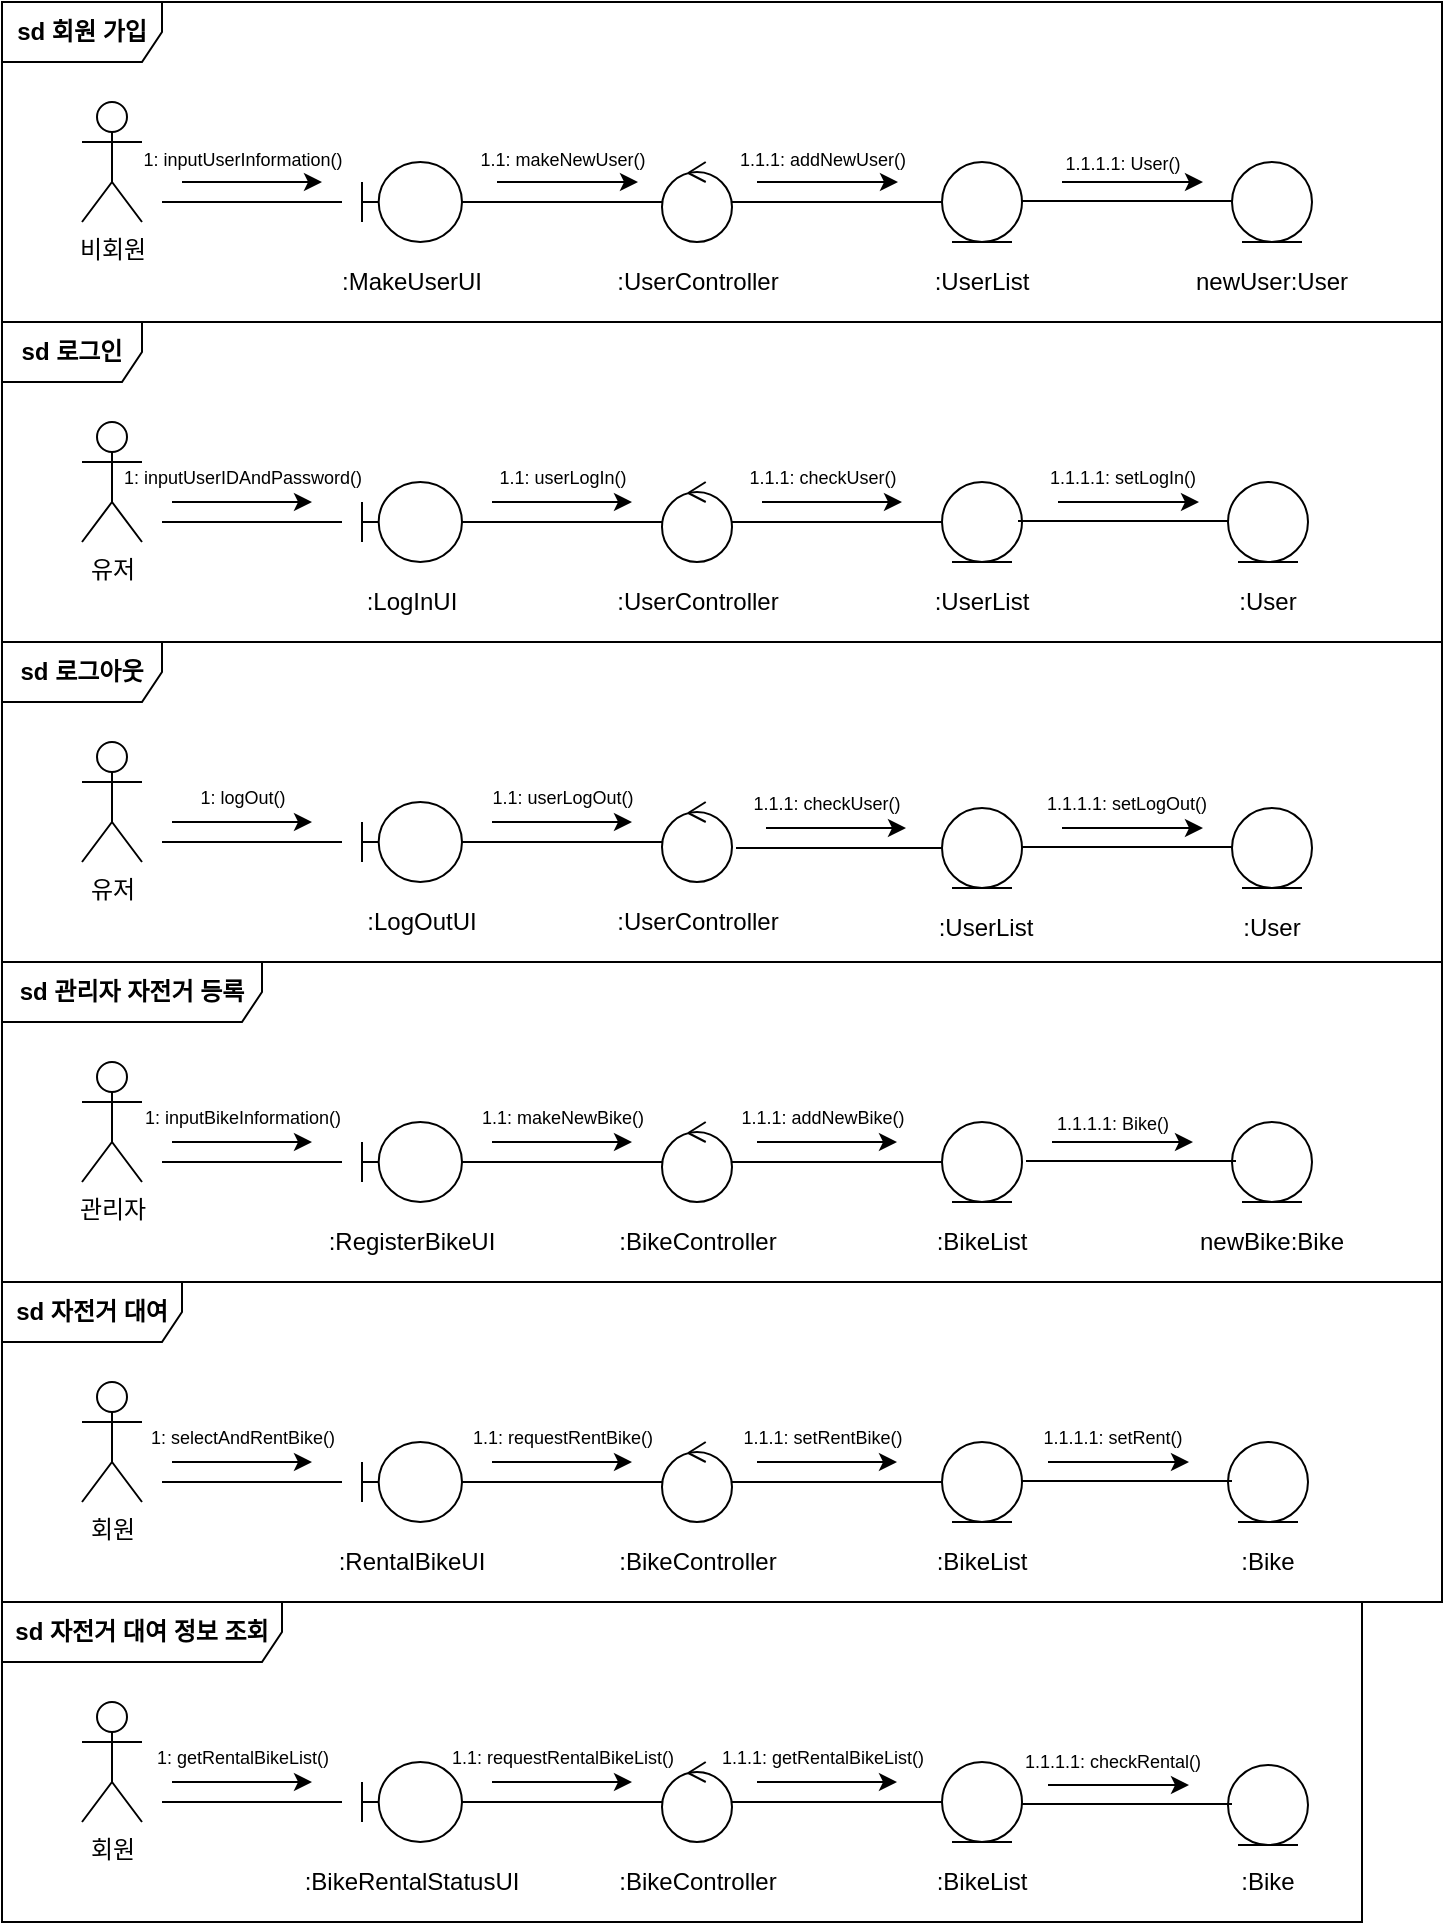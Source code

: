 <mxfile version="27.0.6">
  <diagram name="페이지-1" id="LpcLOc-bHB498l8kdQqJ">
    <mxGraphModel dx="1306" dy="773" grid="1" gridSize="10" guides="1" tooltips="1" connect="1" arrows="1" fold="1" page="1" pageScale="1" pageWidth="827" pageHeight="1169" math="0" shadow="0">
      <root>
        <mxCell id="0" />
        <mxCell id="1" parent="0" />
        <mxCell id="1dg3niT85zZYfEjJVxOW-2" value="비회원" style="shape=umlActor;verticalLabelPosition=bottom;verticalAlign=top;html=1;" parent="1" vertex="1">
          <mxGeometry x="40" y="50" width="30" height="60" as="geometry" />
        </mxCell>
        <mxCell id="1dg3niT85zZYfEjJVxOW-20" style="edgeStyle=orthogonalEdgeStyle;rounded=0;orthogonalLoop=1;jettySize=auto;html=1;endArrow=none;startFill=0;" parent="1" source="1dg3niT85zZYfEjJVxOW-9" target="1dg3niT85zZYfEjJVxOW-10" edge="1">
          <mxGeometry relative="1" as="geometry" />
        </mxCell>
        <mxCell id="1dg3niT85zZYfEjJVxOW-9" value="" style="shape=umlBoundary;whiteSpace=wrap;html=1;" parent="1" vertex="1">
          <mxGeometry x="180" y="80" width="50" height="40" as="geometry" />
        </mxCell>
        <mxCell id="1dg3niT85zZYfEjJVxOW-22" style="edgeStyle=orthogonalEdgeStyle;rounded=0;orthogonalLoop=1;jettySize=auto;html=1;entryX=0;entryY=0.5;entryDx=0;entryDy=0;endArrow=none;startFill=0;" parent="1" source="1dg3niT85zZYfEjJVxOW-10" target="1dg3niT85zZYfEjJVxOW-11" edge="1">
          <mxGeometry relative="1" as="geometry" />
        </mxCell>
        <mxCell id="1dg3niT85zZYfEjJVxOW-10" value="" style="ellipse;shape=umlControl;whiteSpace=wrap;html=1;" parent="1" vertex="1">
          <mxGeometry x="330" y="80" width="35" height="40" as="geometry" />
        </mxCell>
        <mxCell id="1dg3niT85zZYfEjJVxOW-11" value="" style="ellipse;shape=umlEntity;whiteSpace=wrap;html=1;" parent="1" vertex="1">
          <mxGeometry x="470" y="80" width="40" height="40" as="geometry" />
        </mxCell>
        <mxCell id="1dg3niT85zZYfEjJVxOW-12" value=":MakeUserUI" style="text;html=1;align=center;verticalAlign=middle;whiteSpace=wrap;rounded=0;" parent="1" vertex="1">
          <mxGeometry x="175" y="130" width="60" height="20" as="geometry" />
        </mxCell>
        <mxCell id="1dg3niT85zZYfEjJVxOW-15" value=":UserController" style="text;html=1;align=center;verticalAlign=middle;whiteSpace=wrap;rounded=0;" parent="1" vertex="1">
          <mxGeometry x="317.5" y="130" width="60" height="20" as="geometry" />
        </mxCell>
        <mxCell id="1dg3niT85zZYfEjJVxOW-16" value=":UserList" style="text;html=1;align=center;verticalAlign=middle;whiteSpace=wrap;rounded=0;" parent="1" vertex="1">
          <mxGeometry x="460" y="130" width="60" height="20" as="geometry" />
        </mxCell>
        <mxCell id="1dg3niT85zZYfEjJVxOW-24" value="" style="endArrow=none;html=1;rounded=0;" parent="1" edge="1">
          <mxGeometry width="50" height="50" relative="1" as="geometry">
            <mxPoint x="170" y="100" as="sourcePoint" />
            <mxPoint x="80" y="100" as="targetPoint" />
          </mxGeometry>
        </mxCell>
        <mxCell id="1dg3niT85zZYfEjJVxOW-30" value="" style="endArrow=classic;html=1;rounded=0;" parent="1" edge="1">
          <mxGeometry width="50" height="50" relative="1" as="geometry">
            <mxPoint x="90" y="90" as="sourcePoint" />
            <mxPoint x="160" y="90" as="targetPoint" />
          </mxGeometry>
        </mxCell>
        <mxCell id="1dg3niT85zZYfEjJVxOW-32" value="&lt;font style=&quot;font-size: 9px;&quot;&gt;1: inputUserInformation()&lt;/font&gt;" style="edgeLabel;html=1;align=center;verticalAlign=middle;resizable=0;points=[];" parent="1" vertex="1" connectable="0">
          <mxGeometry x="120" y="78" as="geometry" />
        </mxCell>
        <mxCell id="1dg3niT85zZYfEjJVxOW-34" value="" style="endArrow=classic;html=1;rounded=0;" parent="1" edge="1">
          <mxGeometry width="50" height="50" relative="1" as="geometry">
            <mxPoint x="247.5" y="90" as="sourcePoint" />
            <mxPoint x="318" y="90" as="targetPoint" />
          </mxGeometry>
        </mxCell>
        <mxCell id="1dg3niT85zZYfEjJVxOW-35" value="&lt;font style=&quot;font-size: 9px;&quot;&gt;1.1: makeNewUser()&lt;/font&gt;" style="edgeLabel;html=1;align=center;verticalAlign=middle;resizable=0;points=[];" parent="1" vertex="1" connectable="0">
          <mxGeometry x="280" y="78" as="geometry" />
        </mxCell>
        <mxCell id="1dg3niT85zZYfEjJVxOW-36" value="" style="endArrow=classic;html=1;rounded=0;" parent="1" edge="1">
          <mxGeometry width="50" height="50" relative="1" as="geometry">
            <mxPoint x="377.5" y="90" as="sourcePoint" />
            <mxPoint x="448" y="90" as="targetPoint" />
          </mxGeometry>
        </mxCell>
        <mxCell id="1dg3niT85zZYfEjJVxOW-37" value="&lt;font style=&quot;font-size: 9px;&quot;&gt;1.1.1: addNewUser()&lt;/font&gt;" style="edgeLabel;html=1;align=center;verticalAlign=middle;resizable=0;points=[];" parent="1" vertex="1" connectable="0">
          <mxGeometry x="410" y="78" as="geometry" />
        </mxCell>
        <mxCell id="1dg3niT85zZYfEjJVxOW-39" value="&lt;b&gt;sd 회원 가입&lt;/b&gt;" style="shape=umlFrame;whiteSpace=wrap;html=1;pointerEvents=0;width=80;height=30;" parent="1" vertex="1">
          <mxGeometry width="720" height="160" as="geometry" />
        </mxCell>
        <mxCell id="1dg3niT85zZYfEjJVxOW-40" value="유저" style="shape=umlActor;verticalLabelPosition=bottom;verticalAlign=top;html=1;" parent="1" vertex="1">
          <mxGeometry x="40" y="210" width="30" height="60" as="geometry" />
        </mxCell>
        <mxCell id="1dg3niT85zZYfEjJVxOW-41" style="edgeStyle=orthogonalEdgeStyle;rounded=0;orthogonalLoop=1;jettySize=auto;html=1;endArrow=none;startFill=0;" parent="1" source="1dg3niT85zZYfEjJVxOW-42" target="1dg3niT85zZYfEjJVxOW-44" edge="1">
          <mxGeometry relative="1" as="geometry" />
        </mxCell>
        <mxCell id="1dg3niT85zZYfEjJVxOW-42" value="" style="shape=umlBoundary;whiteSpace=wrap;html=1;" parent="1" vertex="1">
          <mxGeometry x="180" y="240" width="50" height="40" as="geometry" />
        </mxCell>
        <mxCell id="1dg3niT85zZYfEjJVxOW-43" style="edgeStyle=orthogonalEdgeStyle;rounded=0;orthogonalLoop=1;jettySize=auto;html=1;entryX=0;entryY=0.5;entryDx=0;entryDy=0;endArrow=none;startFill=0;" parent="1" source="1dg3niT85zZYfEjJVxOW-44" target="1dg3niT85zZYfEjJVxOW-45" edge="1">
          <mxGeometry relative="1" as="geometry" />
        </mxCell>
        <mxCell id="1dg3niT85zZYfEjJVxOW-44" value="" style="ellipse;shape=umlControl;whiteSpace=wrap;html=1;" parent="1" vertex="1">
          <mxGeometry x="330" y="240" width="35" height="40" as="geometry" />
        </mxCell>
        <mxCell id="1dg3niT85zZYfEjJVxOW-45" value="" style="ellipse;shape=umlEntity;whiteSpace=wrap;html=1;" parent="1" vertex="1">
          <mxGeometry x="470" y="240" width="40" height="40" as="geometry" />
        </mxCell>
        <mxCell id="1dg3niT85zZYfEjJVxOW-46" value="" style="endArrow=none;html=1;rounded=0;" parent="1" edge="1">
          <mxGeometry width="50" height="50" relative="1" as="geometry">
            <mxPoint x="170" y="260" as="sourcePoint" />
            <mxPoint x="80" y="260" as="targetPoint" />
          </mxGeometry>
        </mxCell>
        <mxCell id="1dg3niT85zZYfEjJVxOW-47" value=":LogInUI" style="text;html=1;align=center;verticalAlign=middle;whiteSpace=wrap;rounded=0;" parent="1" vertex="1">
          <mxGeometry x="175" y="290" width="60" height="20" as="geometry" />
        </mxCell>
        <mxCell id="1dg3niT85zZYfEjJVxOW-48" value=":UserController" style="text;html=1;align=center;verticalAlign=middle;whiteSpace=wrap;rounded=0;" parent="1" vertex="1">
          <mxGeometry x="317.5" y="290" width="60" height="20" as="geometry" />
        </mxCell>
        <mxCell id="1dg3niT85zZYfEjJVxOW-49" value=":UserList" style="text;html=1;align=center;verticalAlign=middle;whiteSpace=wrap;rounded=0;" parent="1" vertex="1">
          <mxGeometry x="460" y="290" width="60" height="20" as="geometry" />
        </mxCell>
        <mxCell id="1dg3niT85zZYfEjJVxOW-50" value="" style="endArrow=classic;html=1;rounded=0;" parent="1" edge="1">
          <mxGeometry width="50" height="50" relative="1" as="geometry">
            <mxPoint x="85" y="250" as="sourcePoint" />
            <mxPoint x="155" y="250" as="targetPoint" />
          </mxGeometry>
        </mxCell>
        <mxCell id="1dg3niT85zZYfEjJVxOW-51" value="&lt;font style=&quot;font-size: 9px;&quot;&gt;1: inputUserIDAndPassword()&lt;/font&gt;" style="edgeLabel;html=1;align=center;verticalAlign=middle;resizable=0;points=[];" parent="1" vertex="1" connectable="0">
          <mxGeometry x="120" y="237" as="geometry" />
        </mxCell>
        <mxCell id="1dg3niT85zZYfEjJVxOW-52" value="" style="endArrow=classic;html=1;rounded=0;" parent="1" edge="1">
          <mxGeometry width="50" height="50" relative="1" as="geometry">
            <mxPoint x="245" y="250" as="sourcePoint" />
            <mxPoint x="315" y="250" as="targetPoint" />
          </mxGeometry>
        </mxCell>
        <mxCell id="1dg3niT85zZYfEjJVxOW-53" value="&lt;font style=&quot;font-size: 9px;&quot;&gt;1.1: userLogIn()&lt;/font&gt;" style="edgeLabel;html=1;align=center;verticalAlign=middle;resizable=0;points=[];" parent="1" vertex="1" connectable="0">
          <mxGeometry x="280" y="237" as="geometry" />
        </mxCell>
        <mxCell id="1dg3niT85zZYfEjJVxOW-54" value="" style="endArrow=classic;html=1;rounded=0;" parent="1" edge="1">
          <mxGeometry width="50" height="50" relative="1" as="geometry">
            <mxPoint x="380" y="250" as="sourcePoint" />
            <mxPoint x="450" y="250" as="targetPoint" />
          </mxGeometry>
        </mxCell>
        <mxCell id="1dg3niT85zZYfEjJVxOW-55" value="&lt;font style=&quot;font-size: 9px;&quot;&gt;1.1.1: checkUser()&lt;/font&gt;" style="edgeLabel;html=1;align=center;verticalAlign=middle;resizable=0;points=[];" parent="1" vertex="1" connectable="0">
          <mxGeometry x="410" y="237" as="geometry" />
        </mxCell>
        <mxCell id="1dg3niT85zZYfEjJVxOW-56" value="&lt;b&gt;sd 로그인&lt;/b&gt;" style="shape=umlFrame;whiteSpace=wrap;html=1;pointerEvents=0;width=70;height=30;" parent="1" vertex="1">
          <mxGeometry y="160" width="720" height="160" as="geometry" />
        </mxCell>
        <mxCell id="1dg3niT85zZYfEjJVxOW-57" value="유저" style="shape=umlActor;verticalLabelPosition=bottom;verticalAlign=top;html=1;" parent="1" vertex="1">
          <mxGeometry x="40" y="370" width="30" height="60" as="geometry" />
        </mxCell>
        <mxCell id="1dg3niT85zZYfEjJVxOW-58" style="edgeStyle=orthogonalEdgeStyle;rounded=0;orthogonalLoop=1;jettySize=auto;html=1;endArrow=none;startFill=0;" parent="1" source="1dg3niT85zZYfEjJVxOW-59" target="1dg3niT85zZYfEjJVxOW-61" edge="1">
          <mxGeometry relative="1" as="geometry" />
        </mxCell>
        <mxCell id="1dg3niT85zZYfEjJVxOW-59" value="" style="shape=umlBoundary;whiteSpace=wrap;html=1;" parent="1" vertex="1">
          <mxGeometry x="180" y="400" width="50" height="40" as="geometry" />
        </mxCell>
        <mxCell id="1dg3niT85zZYfEjJVxOW-61" value="" style="ellipse;shape=umlControl;whiteSpace=wrap;html=1;" parent="1" vertex="1">
          <mxGeometry x="330" y="400" width="35" height="40" as="geometry" />
        </mxCell>
        <mxCell id="1dg3niT85zZYfEjJVxOW-63" value="" style="endArrow=none;html=1;rounded=0;" parent="1" edge="1">
          <mxGeometry width="50" height="50" relative="1" as="geometry">
            <mxPoint x="170" y="420" as="sourcePoint" />
            <mxPoint x="80" y="420" as="targetPoint" />
          </mxGeometry>
        </mxCell>
        <mxCell id="1dg3niT85zZYfEjJVxOW-64" value="" style="endArrow=classic;html=1;rounded=0;" parent="1" edge="1">
          <mxGeometry width="50" height="50" relative="1" as="geometry">
            <mxPoint x="85" y="410" as="sourcePoint" />
            <mxPoint x="155" y="410" as="targetPoint" />
          </mxGeometry>
        </mxCell>
        <mxCell id="1dg3niT85zZYfEjJVxOW-65" value="&lt;font style=&quot;font-size: 9px;&quot;&gt;1: logOut()&lt;/font&gt;" style="edgeLabel;html=1;align=center;verticalAlign=middle;resizable=0;points=[];" parent="1" vertex="1" connectable="0">
          <mxGeometry x="120" y="397" as="geometry" />
        </mxCell>
        <mxCell id="1dg3niT85zZYfEjJVxOW-66" value="" style="endArrow=classic;html=1;rounded=0;" parent="1" edge="1">
          <mxGeometry width="50" height="50" relative="1" as="geometry">
            <mxPoint x="245" y="410" as="sourcePoint" />
            <mxPoint x="315" y="410" as="targetPoint" />
          </mxGeometry>
        </mxCell>
        <mxCell id="1dg3niT85zZYfEjJVxOW-67" value="&lt;font style=&quot;font-size: 9px;&quot;&gt;1.1: userLogOut()&lt;/font&gt;" style="edgeLabel;html=1;align=center;verticalAlign=middle;resizable=0;points=[];" parent="1" vertex="1" connectable="0">
          <mxGeometry x="280" y="397" as="geometry" />
        </mxCell>
        <mxCell id="1dg3niT85zZYfEjJVxOW-70" value=":LogOutUI" style="text;html=1;align=center;verticalAlign=middle;whiteSpace=wrap;rounded=0;" parent="1" vertex="1">
          <mxGeometry x="180" y="450" width="60" height="20" as="geometry" />
        </mxCell>
        <mxCell id="1dg3niT85zZYfEjJVxOW-71" value=":UserController" style="text;html=1;align=center;verticalAlign=middle;whiteSpace=wrap;rounded=0;" parent="1" vertex="1">
          <mxGeometry x="317.5" y="450" width="60" height="20" as="geometry" />
        </mxCell>
        <mxCell id="1dg3niT85zZYfEjJVxOW-72" value="관리자" style="shape=umlActor;verticalLabelPosition=bottom;verticalAlign=top;html=1;" parent="1" vertex="1">
          <mxGeometry x="40" y="530" width="30" height="60" as="geometry" />
        </mxCell>
        <mxCell id="1dg3niT85zZYfEjJVxOW-73" style="edgeStyle=orthogonalEdgeStyle;rounded=0;orthogonalLoop=1;jettySize=auto;html=1;endArrow=none;startFill=0;" parent="1" source="1dg3niT85zZYfEjJVxOW-74" target="1dg3niT85zZYfEjJVxOW-76" edge="1">
          <mxGeometry relative="1" as="geometry" />
        </mxCell>
        <mxCell id="1dg3niT85zZYfEjJVxOW-74" value="" style="shape=umlBoundary;whiteSpace=wrap;html=1;" parent="1" vertex="1">
          <mxGeometry x="180" y="560" width="50" height="40" as="geometry" />
        </mxCell>
        <mxCell id="1dg3niT85zZYfEjJVxOW-75" style="edgeStyle=orthogonalEdgeStyle;rounded=0;orthogonalLoop=1;jettySize=auto;html=1;entryX=0;entryY=0.5;entryDx=0;entryDy=0;endArrow=none;startFill=0;" parent="1" source="1dg3niT85zZYfEjJVxOW-76" target="1dg3niT85zZYfEjJVxOW-77" edge="1">
          <mxGeometry relative="1" as="geometry" />
        </mxCell>
        <mxCell id="1dg3niT85zZYfEjJVxOW-76" value="" style="ellipse;shape=umlControl;whiteSpace=wrap;html=1;" parent="1" vertex="1">
          <mxGeometry x="330" y="560" width="35" height="40" as="geometry" />
        </mxCell>
        <mxCell id="1dg3niT85zZYfEjJVxOW-77" value="" style="ellipse;shape=umlEntity;whiteSpace=wrap;html=1;" parent="1" vertex="1">
          <mxGeometry x="470" y="560" width="40" height="40" as="geometry" />
        </mxCell>
        <mxCell id="1dg3niT85zZYfEjJVxOW-78" value="" style="endArrow=none;html=1;rounded=0;" parent="1" edge="1">
          <mxGeometry width="50" height="50" relative="1" as="geometry">
            <mxPoint x="170" y="580" as="sourcePoint" />
            <mxPoint x="80" y="580" as="targetPoint" />
          </mxGeometry>
        </mxCell>
        <mxCell id="1dg3niT85zZYfEjJVxOW-79" value=":RegisterBikeUI" style="text;html=1;align=center;verticalAlign=middle;whiteSpace=wrap;rounded=0;" parent="1" vertex="1">
          <mxGeometry x="175" y="610" width="60" height="20" as="geometry" />
        </mxCell>
        <mxCell id="1dg3niT85zZYfEjJVxOW-80" value=":BikeController" style="text;html=1;align=center;verticalAlign=middle;whiteSpace=wrap;rounded=0;" parent="1" vertex="1">
          <mxGeometry x="317.5" y="610" width="60" height="20" as="geometry" />
        </mxCell>
        <mxCell id="1dg3niT85zZYfEjJVxOW-81" value=":BikeList" style="text;html=1;align=center;verticalAlign=middle;whiteSpace=wrap;rounded=0;" parent="1" vertex="1">
          <mxGeometry x="460" y="610" width="60" height="20" as="geometry" />
        </mxCell>
        <mxCell id="1dg3niT85zZYfEjJVxOW-82" value="" style="endArrow=classic;html=1;rounded=0;" parent="1" edge="1">
          <mxGeometry width="50" height="50" relative="1" as="geometry">
            <mxPoint x="85" y="570" as="sourcePoint" />
            <mxPoint x="155" y="570" as="targetPoint" />
          </mxGeometry>
        </mxCell>
        <mxCell id="1dg3niT85zZYfEjJVxOW-83" value="&lt;font style=&quot;font-size: 9px;&quot;&gt;1: inputBikeInformation()&lt;/font&gt;" style="edgeLabel;html=1;align=center;verticalAlign=middle;resizable=0;points=[];" parent="1" vertex="1" connectable="0">
          <mxGeometry x="120" y="557" as="geometry" />
        </mxCell>
        <mxCell id="1dg3niT85zZYfEjJVxOW-84" value="" style="endArrow=classic;html=1;rounded=0;" parent="1" edge="1">
          <mxGeometry width="50" height="50" relative="1" as="geometry">
            <mxPoint x="245" y="570" as="sourcePoint" />
            <mxPoint x="315" y="570" as="targetPoint" />
          </mxGeometry>
        </mxCell>
        <mxCell id="1dg3niT85zZYfEjJVxOW-85" value="&lt;font style=&quot;font-size: 9px;&quot;&gt;1.1: makeNewBike()&lt;/font&gt;" style="edgeLabel;html=1;align=center;verticalAlign=middle;resizable=0;points=[];" parent="1" vertex="1" connectable="0">
          <mxGeometry x="280" y="557" as="geometry" />
        </mxCell>
        <mxCell id="1dg3niT85zZYfEjJVxOW-86" value="" style="endArrow=classic;html=1;rounded=0;" parent="1" edge="1">
          <mxGeometry width="50" height="50" relative="1" as="geometry">
            <mxPoint x="377.5" y="570" as="sourcePoint" />
            <mxPoint x="447.5" y="570" as="targetPoint" />
          </mxGeometry>
        </mxCell>
        <mxCell id="1dg3niT85zZYfEjJVxOW-87" value="&lt;font style=&quot;font-size: 9px;&quot;&gt;1.1.1: addNewBike()&lt;/font&gt;" style="edgeLabel;html=1;align=center;verticalAlign=middle;resizable=0;points=[];" parent="1" vertex="1" connectable="0">
          <mxGeometry x="410" y="557" as="geometry" />
        </mxCell>
        <mxCell id="1dg3niT85zZYfEjJVxOW-88" value="&lt;b&gt;sd 로그아웃&lt;/b&gt;" style="shape=umlFrame;whiteSpace=wrap;html=1;pointerEvents=0;width=80;height=30;" parent="1" vertex="1">
          <mxGeometry y="320" width="720" height="160" as="geometry" />
        </mxCell>
        <mxCell id="1dg3niT85zZYfEjJVxOW-92" value="회원" style="shape=umlActor;verticalLabelPosition=bottom;verticalAlign=top;html=1;" parent="1" vertex="1">
          <mxGeometry x="40" y="690" width="30" height="60" as="geometry" />
        </mxCell>
        <mxCell id="1dg3niT85zZYfEjJVxOW-93" style="edgeStyle=orthogonalEdgeStyle;rounded=0;orthogonalLoop=1;jettySize=auto;html=1;endArrow=none;startFill=0;" parent="1" source="1dg3niT85zZYfEjJVxOW-94" target="1dg3niT85zZYfEjJVxOW-96" edge="1">
          <mxGeometry relative="1" as="geometry" />
        </mxCell>
        <mxCell id="1dg3niT85zZYfEjJVxOW-94" value="" style="shape=umlBoundary;whiteSpace=wrap;html=1;" parent="1" vertex="1">
          <mxGeometry x="180" y="720" width="50" height="40" as="geometry" />
        </mxCell>
        <mxCell id="1dg3niT85zZYfEjJVxOW-95" style="edgeStyle=orthogonalEdgeStyle;rounded=0;orthogonalLoop=1;jettySize=auto;html=1;entryX=0;entryY=0.5;entryDx=0;entryDy=0;endArrow=none;startFill=0;" parent="1" source="1dg3niT85zZYfEjJVxOW-96" target="1dg3niT85zZYfEjJVxOW-97" edge="1">
          <mxGeometry relative="1" as="geometry" />
        </mxCell>
        <mxCell id="1dg3niT85zZYfEjJVxOW-96" value="" style="ellipse;shape=umlControl;whiteSpace=wrap;html=1;" parent="1" vertex="1">
          <mxGeometry x="330" y="720" width="35" height="40" as="geometry" />
        </mxCell>
        <mxCell id="1dg3niT85zZYfEjJVxOW-97" value="" style="ellipse;shape=umlEntity;whiteSpace=wrap;html=1;" parent="1" vertex="1">
          <mxGeometry x="470" y="720" width="40" height="40" as="geometry" />
        </mxCell>
        <mxCell id="1dg3niT85zZYfEjJVxOW-98" value="" style="endArrow=none;html=1;rounded=0;" parent="1" edge="1">
          <mxGeometry width="50" height="50" relative="1" as="geometry">
            <mxPoint x="170" y="740" as="sourcePoint" />
            <mxPoint x="80" y="740" as="targetPoint" />
          </mxGeometry>
        </mxCell>
        <mxCell id="1dg3niT85zZYfEjJVxOW-99" value=":RentalBikeUI" style="text;html=1;align=center;verticalAlign=middle;whiteSpace=wrap;rounded=0;" parent="1" vertex="1">
          <mxGeometry x="175" y="770" width="60" height="20" as="geometry" />
        </mxCell>
        <mxCell id="1dg3niT85zZYfEjJVxOW-100" value=":BikeController" style="text;html=1;align=center;verticalAlign=middle;whiteSpace=wrap;rounded=0;" parent="1" vertex="1">
          <mxGeometry x="317.5" y="770" width="60" height="20" as="geometry" />
        </mxCell>
        <mxCell id="1dg3niT85zZYfEjJVxOW-101" value=":BikeList" style="text;html=1;align=center;verticalAlign=middle;whiteSpace=wrap;rounded=0;" parent="1" vertex="1">
          <mxGeometry x="460" y="770" width="60" height="20" as="geometry" />
        </mxCell>
        <mxCell id="1dg3niT85zZYfEjJVxOW-102" value="" style="endArrow=classic;html=1;rounded=0;" parent="1" edge="1">
          <mxGeometry width="50" height="50" relative="1" as="geometry">
            <mxPoint x="85" y="730" as="sourcePoint" />
            <mxPoint x="155" y="730" as="targetPoint" />
          </mxGeometry>
        </mxCell>
        <mxCell id="1dg3niT85zZYfEjJVxOW-103" value="&lt;font style=&quot;font-size: 9px;&quot;&gt;1: selectAndRentBike()&lt;/font&gt;" style="edgeLabel;html=1;align=center;verticalAlign=middle;resizable=0;points=[];" parent="1" vertex="1" connectable="0">
          <mxGeometry x="120" y="717" as="geometry" />
        </mxCell>
        <mxCell id="1dg3niT85zZYfEjJVxOW-104" value="" style="endArrow=classic;html=1;rounded=0;" parent="1" edge="1">
          <mxGeometry width="50" height="50" relative="1" as="geometry">
            <mxPoint x="245" y="730" as="sourcePoint" />
            <mxPoint x="315" y="730" as="targetPoint" />
          </mxGeometry>
        </mxCell>
        <mxCell id="1dg3niT85zZYfEjJVxOW-105" value="&lt;font style=&quot;font-size: 9px;&quot;&gt;1.1: requestRentBike()&lt;/font&gt;" style="edgeLabel;html=1;align=center;verticalAlign=middle;resizable=0;points=[];" parent="1" vertex="1" connectable="0">
          <mxGeometry x="280" y="717" as="geometry" />
        </mxCell>
        <mxCell id="1dg3niT85zZYfEjJVxOW-106" value="" style="endArrow=classic;html=1;rounded=0;" parent="1" edge="1">
          <mxGeometry width="50" height="50" relative="1" as="geometry">
            <mxPoint x="377.5" y="730" as="sourcePoint" />
            <mxPoint x="447.5" y="730" as="targetPoint" />
          </mxGeometry>
        </mxCell>
        <mxCell id="1dg3niT85zZYfEjJVxOW-107" value="&lt;font style=&quot;font-size: 9px;&quot;&gt;1.1.1: setRentBike()&lt;/font&gt;" style="edgeLabel;html=1;align=center;verticalAlign=middle;resizable=0;points=[];" parent="1" vertex="1" connectable="0">
          <mxGeometry x="410" y="717" as="geometry" />
        </mxCell>
        <mxCell id="1dg3niT85zZYfEjJVxOW-108" value="&lt;b&gt;sd 관리자 자전거 등록&lt;/b&gt;" style="shape=umlFrame;whiteSpace=wrap;html=1;pointerEvents=0;width=130;height=30;" parent="1" vertex="1">
          <mxGeometry y="480" width="720" height="160" as="geometry" />
        </mxCell>
        <mxCell id="1dg3niT85zZYfEjJVxOW-109" value="회원" style="shape=umlActor;verticalLabelPosition=bottom;verticalAlign=top;html=1;" parent="1" vertex="1">
          <mxGeometry x="40" y="850" width="30" height="60" as="geometry" />
        </mxCell>
        <mxCell id="1dg3niT85zZYfEjJVxOW-110" style="edgeStyle=orthogonalEdgeStyle;rounded=0;orthogonalLoop=1;jettySize=auto;html=1;endArrow=none;startFill=0;" parent="1" source="1dg3niT85zZYfEjJVxOW-111" target="1dg3niT85zZYfEjJVxOW-113" edge="1">
          <mxGeometry relative="1" as="geometry" />
        </mxCell>
        <mxCell id="1dg3niT85zZYfEjJVxOW-111" value="" style="shape=umlBoundary;whiteSpace=wrap;html=1;" parent="1" vertex="1">
          <mxGeometry x="180" y="880" width="50" height="40" as="geometry" />
        </mxCell>
        <mxCell id="1dg3niT85zZYfEjJVxOW-112" style="edgeStyle=orthogonalEdgeStyle;rounded=0;orthogonalLoop=1;jettySize=auto;html=1;entryX=0;entryY=0.5;entryDx=0;entryDy=0;endArrow=none;startFill=0;" parent="1" source="1dg3niT85zZYfEjJVxOW-113" target="1dg3niT85zZYfEjJVxOW-114" edge="1">
          <mxGeometry relative="1" as="geometry" />
        </mxCell>
        <mxCell id="1dg3niT85zZYfEjJVxOW-113" value="" style="ellipse;shape=umlControl;whiteSpace=wrap;html=1;" parent="1" vertex="1">
          <mxGeometry x="330" y="880" width="35" height="40" as="geometry" />
        </mxCell>
        <mxCell id="1dg3niT85zZYfEjJVxOW-114" value="" style="ellipse;shape=umlEntity;whiteSpace=wrap;html=1;" parent="1" vertex="1">
          <mxGeometry x="470" y="880" width="40" height="40" as="geometry" />
        </mxCell>
        <mxCell id="1dg3niT85zZYfEjJVxOW-115" value="" style="endArrow=none;html=1;rounded=0;" parent="1" edge="1">
          <mxGeometry width="50" height="50" relative="1" as="geometry">
            <mxPoint x="170" y="900" as="sourcePoint" />
            <mxPoint x="80" y="900" as="targetPoint" />
          </mxGeometry>
        </mxCell>
        <mxCell id="1dg3niT85zZYfEjJVxOW-116" value=":BikeRentalStatusUI" style="text;html=1;align=center;verticalAlign=middle;whiteSpace=wrap;rounded=0;" parent="1" vertex="1">
          <mxGeometry x="175" y="930" width="60" height="20" as="geometry" />
        </mxCell>
        <mxCell id="1dg3niT85zZYfEjJVxOW-117" value=":BikeController" style="text;html=1;align=center;verticalAlign=middle;whiteSpace=wrap;rounded=0;" parent="1" vertex="1">
          <mxGeometry x="317.5" y="930" width="60" height="20" as="geometry" />
        </mxCell>
        <mxCell id="1dg3niT85zZYfEjJVxOW-118" value=":BikeList" style="text;html=1;align=center;verticalAlign=middle;whiteSpace=wrap;rounded=0;" parent="1" vertex="1">
          <mxGeometry x="460" y="930" width="60" height="20" as="geometry" />
        </mxCell>
        <mxCell id="1dg3niT85zZYfEjJVxOW-119" value="" style="endArrow=classic;html=1;rounded=0;" parent="1" edge="1">
          <mxGeometry width="50" height="50" relative="1" as="geometry">
            <mxPoint x="85" y="890" as="sourcePoint" />
            <mxPoint x="155" y="890" as="targetPoint" />
          </mxGeometry>
        </mxCell>
        <mxCell id="1dg3niT85zZYfEjJVxOW-120" value="&lt;font style=&quot;font-size: 9px;&quot;&gt;1: getRentalBikeList()&lt;/font&gt;" style="edgeLabel;html=1;align=center;verticalAlign=middle;resizable=0;points=[];" parent="1" vertex="1" connectable="0">
          <mxGeometry x="120" y="877" as="geometry" />
        </mxCell>
        <mxCell id="1dg3niT85zZYfEjJVxOW-121" value="" style="endArrow=classic;html=1;rounded=0;" parent="1" edge="1">
          <mxGeometry width="50" height="50" relative="1" as="geometry">
            <mxPoint x="245" y="890" as="sourcePoint" />
            <mxPoint x="315" y="890" as="targetPoint" />
          </mxGeometry>
        </mxCell>
        <mxCell id="1dg3niT85zZYfEjJVxOW-122" value="&lt;font style=&quot;font-size: 9px;&quot;&gt;1.1: requestRentalBikeList()&lt;/font&gt;" style="edgeLabel;html=1;align=center;verticalAlign=middle;resizable=0;points=[];" parent="1" vertex="1" connectable="0">
          <mxGeometry x="280" y="877" as="geometry" />
        </mxCell>
        <mxCell id="1dg3niT85zZYfEjJVxOW-123" value="" style="endArrow=classic;html=1;rounded=0;" parent="1" edge="1">
          <mxGeometry width="50" height="50" relative="1" as="geometry">
            <mxPoint x="377.5" y="890" as="sourcePoint" />
            <mxPoint x="447.5" y="890" as="targetPoint" />
          </mxGeometry>
        </mxCell>
        <mxCell id="1dg3niT85zZYfEjJVxOW-124" value="&lt;font style=&quot;font-size: 9px;&quot;&gt;1.1.1: getRentalBikeList()&lt;/font&gt;" style="edgeLabel;html=1;align=center;verticalAlign=middle;resizable=0;points=[];" parent="1" vertex="1" connectable="0">
          <mxGeometry x="410" y="877" as="geometry" />
        </mxCell>
        <mxCell id="1dg3niT85zZYfEjJVxOW-125" value="&lt;b&gt;sd 자전거 대여&lt;/b&gt;" style="shape=umlFrame;whiteSpace=wrap;html=1;pointerEvents=0;width=90;height=30;" parent="1" vertex="1">
          <mxGeometry y="640" width="720" height="160" as="geometry" />
        </mxCell>
        <mxCell id="1dg3niT85zZYfEjJVxOW-128" value="&lt;b&gt;sd 자전거 대여 정보 조회&lt;/b&gt;" style="shape=umlFrame;whiteSpace=wrap;html=1;pointerEvents=0;width=140;height=30;" parent="1" vertex="1">
          <mxGeometry y="800" width="680" height="160" as="geometry" />
        </mxCell>
        <mxCell id="aZiuY5QnRW1hILKYcpOn-1" value="" style="ellipse;shape=umlEntity;whiteSpace=wrap;html=1;" parent="1" vertex="1">
          <mxGeometry x="615" y="80" width="40" height="40" as="geometry" />
        </mxCell>
        <mxCell id="aZiuY5QnRW1hILKYcpOn-2" style="edgeStyle=orthogonalEdgeStyle;rounded=0;orthogonalLoop=1;jettySize=auto;html=1;entryX=0;entryY=0.5;entryDx=0;entryDy=0;endArrow=none;startFill=0;" parent="1" edge="1">
          <mxGeometry relative="1" as="geometry">
            <mxPoint x="510" y="99.5" as="sourcePoint" />
            <mxPoint x="615" y="99.5" as="targetPoint" />
          </mxGeometry>
        </mxCell>
        <mxCell id="aZiuY5QnRW1hILKYcpOn-3" value="newUser:User" style="text;html=1;align=center;verticalAlign=middle;whiteSpace=wrap;rounded=0;" parent="1" vertex="1">
          <mxGeometry x="605" y="130" width="60" height="20" as="geometry" />
        </mxCell>
        <mxCell id="aZiuY5QnRW1hILKYcpOn-4" value="" style="endArrow=classic;html=1;rounded=0;" parent="1" edge="1">
          <mxGeometry width="50" height="50" relative="1" as="geometry">
            <mxPoint x="530" y="90" as="sourcePoint" />
            <mxPoint x="600.5" y="90" as="targetPoint" />
          </mxGeometry>
        </mxCell>
        <mxCell id="aZiuY5QnRW1hILKYcpOn-5" value="&lt;font style=&quot;font-size: 9px;&quot;&gt;1.1.1.1: User()&lt;/font&gt;" style="edgeLabel;html=1;align=center;verticalAlign=middle;resizable=0;points=[];" parent="1" vertex="1" connectable="0">
          <mxGeometry x="560" y="80" as="geometry" />
        </mxCell>
        <mxCell id="aZiuY5QnRW1hILKYcpOn-8" value="" style="ellipse;shape=umlEntity;whiteSpace=wrap;html=1;" parent="1" vertex="1">
          <mxGeometry x="615" y="560" width="40" height="40" as="geometry" />
        </mxCell>
        <mxCell id="aZiuY5QnRW1hILKYcpOn-9" style="edgeStyle=orthogonalEdgeStyle;rounded=0;orthogonalLoop=1;jettySize=auto;html=1;entryX=0;entryY=0.5;entryDx=0;entryDy=0;endArrow=none;startFill=0;" parent="1" edge="1">
          <mxGeometry relative="1" as="geometry">
            <mxPoint x="512" y="579.5" as="sourcePoint" />
            <mxPoint x="617" y="579.5" as="targetPoint" />
          </mxGeometry>
        </mxCell>
        <mxCell id="aZiuY5QnRW1hILKYcpOn-10" value="" style="endArrow=classic;html=1;rounded=0;" parent="1" edge="1">
          <mxGeometry width="50" height="50" relative="1" as="geometry">
            <mxPoint x="525" y="570" as="sourcePoint" />
            <mxPoint x="595.5" y="570" as="targetPoint" />
          </mxGeometry>
        </mxCell>
        <mxCell id="aZiuY5QnRW1hILKYcpOn-11" value="&lt;font style=&quot;font-size: 9px;&quot;&gt;1.1.1.1: Bike()&lt;/font&gt;" style="edgeLabel;html=1;align=center;verticalAlign=middle;resizable=0;points=[];" parent="1" vertex="1" connectable="0">
          <mxGeometry x="555" y="560" as="geometry" />
        </mxCell>
        <mxCell id="aZiuY5QnRW1hILKYcpOn-12" value="newBike:Bike" style="text;html=1;align=center;verticalAlign=middle;whiteSpace=wrap;rounded=0;" parent="1" vertex="1">
          <mxGeometry x="605" y="610" width="60" height="20" as="geometry" />
        </mxCell>
        <mxCell id="aZiuY5QnRW1hILKYcpOn-13" value="" style="ellipse;shape=umlEntity;whiteSpace=wrap;html=1;" parent="1" vertex="1">
          <mxGeometry x="613" y="720" width="40" height="40" as="geometry" />
        </mxCell>
        <mxCell id="aZiuY5QnRW1hILKYcpOn-14" style="edgeStyle=orthogonalEdgeStyle;rounded=0;orthogonalLoop=1;jettySize=auto;html=1;entryX=0;entryY=0.5;entryDx=0;entryDy=0;endArrow=none;startFill=0;" parent="1" edge="1">
          <mxGeometry relative="1" as="geometry">
            <mxPoint x="510" y="739.5" as="sourcePoint" />
            <mxPoint x="615" y="739.5" as="targetPoint" />
          </mxGeometry>
        </mxCell>
        <mxCell id="aZiuY5QnRW1hILKYcpOn-15" value="" style="endArrow=classic;html=1;rounded=0;" parent="1" edge="1">
          <mxGeometry width="50" height="50" relative="1" as="geometry">
            <mxPoint x="523" y="730" as="sourcePoint" />
            <mxPoint x="593.5" y="730" as="targetPoint" />
          </mxGeometry>
        </mxCell>
        <mxCell id="aZiuY5QnRW1hILKYcpOn-16" value="&lt;font style=&quot;font-size: 9px;&quot;&gt;1.1.1.1: setRent()&lt;/font&gt;" style="edgeLabel;html=1;align=center;verticalAlign=middle;resizable=0;points=[];" parent="1" vertex="1" connectable="0">
          <mxGeometry x="555" y="717" as="geometry" />
        </mxCell>
        <mxCell id="aZiuY5QnRW1hILKYcpOn-17" value=":Bike" style="text;html=1;align=center;verticalAlign=middle;whiteSpace=wrap;rounded=0;" parent="1" vertex="1">
          <mxGeometry x="603" y="770" width="60" height="20" as="geometry" />
        </mxCell>
        <mxCell id="aZiuY5QnRW1hILKYcpOn-18" value="" style="ellipse;shape=umlEntity;whiteSpace=wrap;html=1;" parent="1" vertex="1">
          <mxGeometry x="613" y="881.5" width="40" height="40" as="geometry" />
        </mxCell>
        <mxCell id="aZiuY5QnRW1hILKYcpOn-19" style="edgeStyle=orthogonalEdgeStyle;rounded=0;orthogonalLoop=1;jettySize=auto;html=1;entryX=0;entryY=0.5;entryDx=0;entryDy=0;endArrow=none;startFill=0;" parent="1" edge="1">
          <mxGeometry relative="1" as="geometry">
            <mxPoint x="510" y="901" as="sourcePoint" />
            <mxPoint x="615" y="901" as="targetPoint" />
          </mxGeometry>
        </mxCell>
        <mxCell id="aZiuY5QnRW1hILKYcpOn-20" value="" style="endArrow=classic;html=1;rounded=0;" parent="1" edge="1">
          <mxGeometry width="50" height="50" relative="1" as="geometry">
            <mxPoint x="523" y="891.5" as="sourcePoint" />
            <mxPoint x="593.5" y="891.5" as="targetPoint" />
          </mxGeometry>
        </mxCell>
        <mxCell id="aZiuY5QnRW1hILKYcpOn-21" value="&lt;font style=&quot;font-size: 9px;&quot;&gt;1.1.1.1: checkRental()&lt;/font&gt;" style="edgeLabel;html=1;align=center;verticalAlign=middle;resizable=0;points=[];" parent="1" vertex="1" connectable="0">
          <mxGeometry x="555" y="878.5" as="geometry" />
        </mxCell>
        <mxCell id="aZiuY5QnRW1hILKYcpOn-22" value=":Bike" style="text;html=1;align=center;verticalAlign=middle;whiteSpace=wrap;rounded=0;" parent="1" vertex="1">
          <mxGeometry x="603" y="930" width="60" height="20" as="geometry" />
        </mxCell>
        <mxCell id="BSqdXY8JuAYTOew82lMM-1" value="" style="ellipse;shape=umlEntity;whiteSpace=wrap;html=1;" vertex="1" parent="1">
          <mxGeometry x="613" y="240" width="40" height="40" as="geometry" />
        </mxCell>
        <mxCell id="BSqdXY8JuAYTOew82lMM-2" value=":User" style="text;html=1;align=center;verticalAlign=middle;whiteSpace=wrap;rounded=0;" vertex="1" parent="1">
          <mxGeometry x="603" y="290" width="60" height="20" as="geometry" />
        </mxCell>
        <mxCell id="BSqdXY8JuAYTOew82lMM-3" value="" style="endArrow=classic;html=1;rounded=0;" edge="1" parent="1">
          <mxGeometry width="50" height="50" relative="1" as="geometry">
            <mxPoint x="528" y="250" as="sourcePoint" />
            <mxPoint x="598.5" y="250" as="targetPoint" />
          </mxGeometry>
        </mxCell>
        <mxCell id="BSqdXY8JuAYTOew82lMM-4" value="&lt;font style=&quot;font-size: 9px;&quot;&gt;1.1.1.1: setLogIn()&lt;/font&gt;" style="edgeLabel;html=1;align=center;verticalAlign=middle;resizable=0;points=[];" vertex="1" connectable="0" parent="1">
          <mxGeometry x="560" y="237" as="geometry" />
        </mxCell>
        <mxCell id="BSqdXY8JuAYTOew82lMM-5" style="edgeStyle=orthogonalEdgeStyle;rounded=0;orthogonalLoop=1;jettySize=auto;html=1;entryX=0;entryY=0.5;entryDx=0;entryDy=0;endArrow=none;startFill=0;" edge="1" parent="1">
          <mxGeometry relative="1" as="geometry">
            <mxPoint x="508" y="259.5" as="sourcePoint" />
            <mxPoint x="613" y="259.5" as="targetPoint" />
          </mxGeometry>
        </mxCell>
        <mxCell id="BSqdXY8JuAYTOew82lMM-22" style="edgeStyle=orthogonalEdgeStyle;rounded=0;orthogonalLoop=1;jettySize=auto;html=1;entryX=0;entryY=0.5;entryDx=0;entryDy=0;endArrow=none;startFill=0;" edge="1" parent="1">
          <mxGeometry relative="1" as="geometry">
            <mxPoint x="367" y="423" as="sourcePoint" />
            <mxPoint x="472" y="423" as="targetPoint" />
          </mxGeometry>
        </mxCell>
        <mxCell id="BSqdXY8JuAYTOew82lMM-23" value=":UserList" style="text;html=1;align=center;verticalAlign=middle;whiteSpace=wrap;rounded=0;" vertex="1" parent="1">
          <mxGeometry x="462" y="453" width="60" height="20" as="geometry" />
        </mxCell>
        <mxCell id="BSqdXY8JuAYTOew82lMM-24" value="" style="endArrow=classic;html=1;rounded=0;" edge="1" parent="1">
          <mxGeometry width="50" height="50" relative="1" as="geometry">
            <mxPoint x="382" y="413" as="sourcePoint" />
            <mxPoint x="452" y="413" as="targetPoint" />
          </mxGeometry>
        </mxCell>
        <mxCell id="BSqdXY8JuAYTOew82lMM-25" value="&lt;font style=&quot;font-size: 9px;&quot;&gt;1.1.1: checkUser()&lt;/font&gt;" style="edgeLabel;html=1;align=center;verticalAlign=middle;resizable=0;points=[];" vertex="1" connectable="0" parent="1">
          <mxGeometry x="412" y="400" as="geometry" />
        </mxCell>
        <mxCell id="BSqdXY8JuAYTOew82lMM-26" value="" style="ellipse;shape=umlEntity;whiteSpace=wrap;html=1;" vertex="1" parent="1">
          <mxGeometry x="615" y="403" width="40" height="40" as="geometry" />
        </mxCell>
        <mxCell id="BSqdXY8JuAYTOew82lMM-27" value="" style="endArrow=classic;html=1;rounded=0;" edge="1" parent="1">
          <mxGeometry width="50" height="50" relative="1" as="geometry">
            <mxPoint x="530" y="413" as="sourcePoint" />
            <mxPoint x="600.5" y="413" as="targetPoint" />
          </mxGeometry>
        </mxCell>
        <mxCell id="BSqdXY8JuAYTOew82lMM-28" value="&lt;font style=&quot;font-size: 9px;&quot;&gt;1.1.1.1: setLogOut()&lt;/font&gt;" style="edgeLabel;html=1;align=center;verticalAlign=middle;resizable=0;points=[];" vertex="1" connectable="0" parent="1">
          <mxGeometry x="562" y="400" as="geometry" />
        </mxCell>
        <mxCell id="BSqdXY8JuAYTOew82lMM-29" style="edgeStyle=orthogonalEdgeStyle;rounded=0;orthogonalLoop=1;jettySize=auto;html=1;entryX=0;entryY=0.5;entryDx=0;entryDy=0;endArrow=none;startFill=0;" edge="1" parent="1">
          <mxGeometry relative="1" as="geometry">
            <mxPoint x="510" y="422.5" as="sourcePoint" />
            <mxPoint x="615" y="422.5" as="targetPoint" />
          </mxGeometry>
        </mxCell>
        <mxCell id="BSqdXY8JuAYTOew82lMM-30" value="" style="ellipse;shape=umlEntity;whiteSpace=wrap;html=1;" vertex="1" parent="1">
          <mxGeometry x="470" y="403" width="40" height="40" as="geometry" />
        </mxCell>
        <mxCell id="BSqdXY8JuAYTOew82lMM-31" value=":User" style="text;html=1;align=center;verticalAlign=middle;whiteSpace=wrap;rounded=0;" vertex="1" parent="1">
          <mxGeometry x="605" y="453" width="60" height="20" as="geometry" />
        </mxCell>
      </root>
    </mxGraphModel>
  </diagram>
</mxfile>
